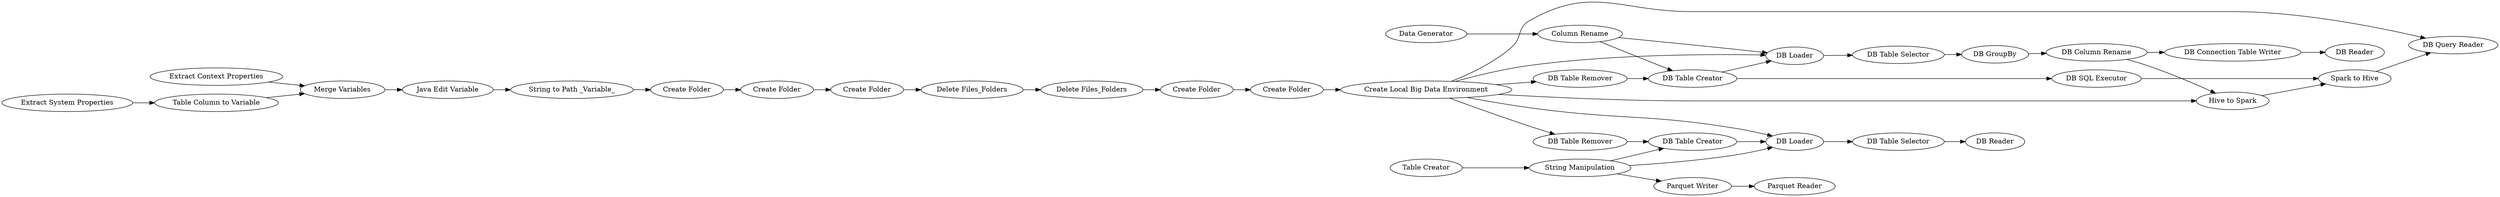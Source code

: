 digraph {
	"3186134939483391699_81" [label="DB Loader"]
	"3186134939483391699_36" [label="Spark to Hive"]
	"3186134939483391699_62" [label="DB Table Creator"]
	"3186134939483391699_77" [label="DB Loader"]
	"-8841803466778864559_48" [label="String to Path _Variable_"]
	"-8841803466778864559_53" [label="Create Folder"]
	"-8841803466778864559_61" [label="Extract Context Properties"]
	"3186134939483391699_73" [label="DB Column Rename"]
	"-8841803466778864559_57" [label="Delete Files_Folders"]
	"3186134939483391699_78" [label="DB Table Selector"]
	"3186134939483391699_79" [label="DB Table Remover"]
	"3186134939483391699_1" [label="Table Creator"]
	"3186134939483391699_68" [label="DB Table Remover"]
	"-8841803466778864559_28" [label="Extract System Properties"]
	"3186134939483391699_75" [label="DB Reader"]
	"3186134939483391699_4" [label="String Manipulation"]
	"3186134939483391699_84" [label="Parquet Writer"]
	"3186134939483391699_35" [label="Hive to Spark"]
	"3186134939483391699_71" [label="DB SQL Executor"]
	"3186134939483391699_82" [label="DB Table Selector"]
	"-8841803466778864559_56" [label="Delete Files_Folders"]
	"3186134939483391699_37" [label="DB Query Reader"]
	"-8841803466778864559_49" [label="Java Edit Variable"]
	"3186134939483391699_74" [label="DB Connection Table Writer"]
	"3186134939483391699_34" [label="DB GroupBy"]
	"-8841803466778864559_60" [label="Create Folder"]
	"-8841803466778864559_52" [label="Create Folder"]
	"-8841803466778864559_59" [label="Create Folder"]
	"3186134939483391699_83" [label="DB Reader"]
	"3186134939483391699_80" [label="DB Table Creator"]
	"3186134939483391699_2" [label="Data Generator"]
	"3186134939483391699_85" [label="Parquet Reader"]
	"-8841803466778864559_47" [label="Create Folder"]
	"3186134939483391699_72" [label="Column Rename"]
	"-8841803466778864559_50" [label="Merge Variables"]
	"3186134939483391699_86" [label="Create Local Big Data Environment"]
	"-8841803466778864559_51" [label="Table Column to Variable"]
	"3186134939483391699_82" -> "3186134939483391699_83"
	"3186134939483391699_78" -> "3186134939483391699_34"
	"3186134939483391699_68" -> "3186134939483391699_62"
	"3186134939483391699_71" -> "3186134939483391699_36"
	"3186134939483391699_62" -> "3186134939483391699_77"
	"3186134939483391699_73" -> "3186134939483391699_74"
	"3186134939483391699_73" -> "3186134939483391699_35"
	"-8841803466778864559_51" -> "-8841803466778864559_50"
	"-8841803466778864559_49" -> "-8841803466778864559_48"
	"-8841803466778864559_28" -> "-8841803466778864559_51"
	"-8841803466778864559_48" -> "-8841803466778864559_47"
	"-8841803466778864559_59" -> "3186134939483391699_86"
	"3186134939483391699_74" -> "3186134939483391699_75"
	"3186134939483391699_1" -> "3186134939483391699_4"
	"3186134939483391699_81" -> "3186134939483391699_82"
	"-8841803466778864559_60" -> "-8841803466778864559_59"
	"3186134939483391699_34" -> "3186134939483391699_73"
	"3186134939483391699_4" -> "3186134939483391699_84"
	"3186134939483391699_86" -> "3186134939483391699_68"
	"3186134939483391699_36" -> "3186134939483391699_37"
	"3186134939483391699_62" -> "3186134939483391699_71"
	"3186134939483391699_79" -> "3186134939483391699_80"
	"-8841803466778864559_50" -> "-8841803466778864559_49"
	"3186134939483391699_80" -> "3186134939483391699_81"
	"-8841803466778864559_61" -> "-8841803466778864559_50"
	"3186134939483391699_2" -> "3186134939483391699_72"
	"3186134939483391699_86" -> "3186134939483391699_37"
	"-8841803466778864559_53" -> "-8841803466778864559_57"
	"3186134939483391699_72" -> "3186134939483391699_77"
	"3186134939483391699_4" -> "3186134939483391699_81"
	"3186134939483391699_86" -> "3186134939483391699_79"
	"3186134939483391699_4" -> "3186134939483391699_80"
	"3186134939483391699_77" -> "3186134939483391699_78"
	"-8841803466778864559_52" -> "-8841803466778864559_53"
	"-8841803466778864559_56" -> "-8841803466778864559_60"
	"3186134939483391699_86" -> "3186134939483391699_35"
	"3186134939483391699_35" -> "3186134939483391699_36"
	"3186134939483391699_86" -> "3186134939483391699_81"
	"3186134939483391699_86" -> "3186134939483391699_77"
	"3186134939483391699_72" -> "3186134939483391699_62"
	"3186134939483391699_84" -> "3186134939483391699_85"
	"-8841803466778864559_57" -> "-8841803466778864559_56"
	"-8841803466778864559_47" -> "-8841803466778864559_52"
	rankdir=LR
}
